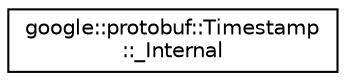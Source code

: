 digraph "类继承关系图"
{
 // LATEX_PDF_SIZE
  edge [fontname="Helvetica",fontsize="10",labelfontname="Helvetica",labelfontsize="10"];
  node [fontname="Helvetica",fontsize="10",shape=record];
  rankdir="LR";
  Node0 [label="google::protobuf::Timestamp\l::_Internal",height=0.2,width=0.4,color="black", fillcolor="white", style="filled",URL="$classTimestamp_1_1__Internal.html",tooltip=" "];
}
